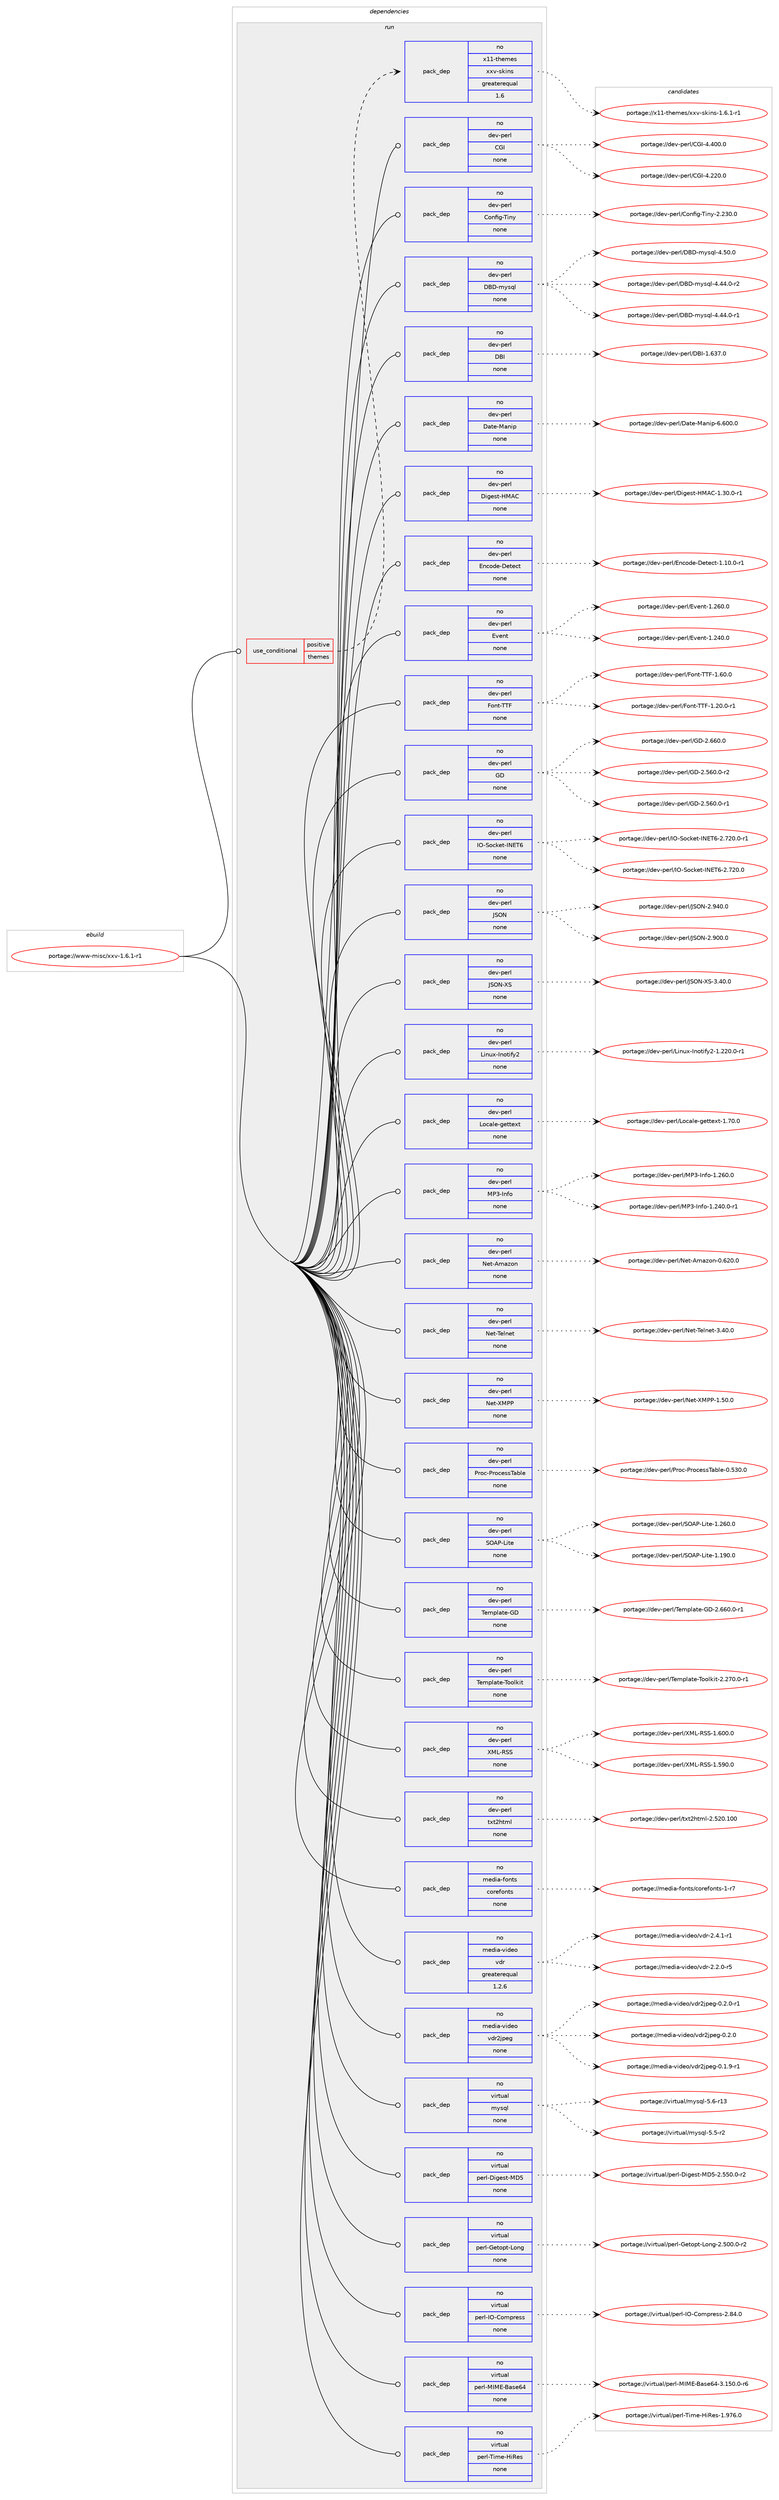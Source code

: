digraph prolog {

# *************
# Graph options
# *************

newrank=true;
concentrate=true;
compound=true;
graph [rankdir=LR,fontname=Helvetica,fontsize=10,ranksep=1.5];#, ranksep=2.5, nodesep=0.2];
edge  [arrowhead=vee];
node  [fontname=Helvetica,fontsize=10];

# **********
# The ebuild
# **********

subgraph cluster_leftcol {
color=gray;
rank=same;
label=<<i>ebuild</i>>;
id [label="portage://www-misc/xxv-1.6.1-r1", color=red, width=4, href="../www-misc/xxv-1.6.1-r1.svg"];
}

# ****************
# The dependencies
# ****************

subgraph cluster_midcol {
color=gray;
label=<<i>dependencies</i>>;
subgraph cluster_compile {
fillcolor="#eeeeee";
style=filled;
label=<<i>compile</i>>;
}
subgraph cluster_compileandrun {
fillcolor="#eeeeee";
style=filled;
label=<<i>compile and run</i>>;
}
subgraph cluster_run {
fillcolor="#eeeeee";
style=filled;
label=<<i>run</i>>;
subgraph cond3449 {
dependency21620 [label=<<TABLE BORDER="0" CELLBORDER="1" CELLSPACING="0" CELLPADDING="4"><TR><TD ROWSPAN="3" CELLPADDING="10">use_conditional</TD></TR><TR><TD>positive</TD></TR><TR><TD>themes</TD></TR></TABLE>>, shape=none, color=red];
subgraph pack17751 {
dependency21621 [label=<<TABLE BORDER="0" CELLBORDER="1" CELLSPACING="0" CELLPADDING="4" WIDTH="220"><TR><TD ROWSPAN="6" CELLPADDING="30">pack_dep</TD></TR><TR><TD WIDTH="110">no</TD></TR><TR><TD>x11-themes</TD></TR><TR><TD>xxv-skins</TD></TR><TR><TD>greaterequal</TD></TR><TR><TD>1.6</TD></TR></TABLE>>, shape=none, color=blue];
}
dependency21620:e -> dependency21621:w [weight=20,style="dashed",arrowhead="vee"];
}
id:e -> dependency21620:w [weight=20,style="solid",arrowhead="odot"];
subgraph pack17752 {
dependency21622 [label=<<TABLE BORDER="0" CELLBORDER="1" CELLSPACING="0" CELLPADDING="4" WIDTH="220"><TR><TD ROWSPAN="6" CELLPADDING="30">pack_dep</TD></TR><TR><TD WIDTH="110">no</TD></TR><TR><TD>dev-perl</TD></TR><TR><TD>CGI</TD></TR><TR><TD>none</TD></TR><TR><TD></TD></TR></TABLE>>, shape=none, color=blue];
}
id:e -> dependency21622:w [weight=20,style="solid",arrowhead="odot"];
subgraph pack17753 {
dependency21623 [label=<<TABLE BORDER="0" CELLBORDER="1" CELLSPACING="0" CELLPADDING="4" WIDTH="220"><TR><TD ROWSPAN="6" CELLPADDING="30">pack_dep</TD></TR><TR><TD WIDTH="110">no</TD></TR><TR><TD>dev-perl</TD></TR><TR><TD>Config-Tiny</TD></TR><TR><TD>none</TD></TR><TR><TD></TD></TR></TABLE>>, shape=none, color=blue];
}
id:e -> dependency21623:w [weight=20,style="solid",arrowhead="odot"];
subgraph pack17754 {
dependency21624 [label=<<TABLE BORDER="0" CELLBORDER="1" CELLSPACING="0" CELLPADDING="4" WIDTH="220"><TR><TD ROWSPAN="6" CELLPADDING="30">pack_dep</TD></TR><TR><TD WIDTH="110">no</TD></TR><TR><TD>dev-perl</TD></TR><TR><TD>DBD-mysql</TD></TR><TR><TD>none</TD></TR><TR><TD></TD></TR></TABLE>>, shape=none, color=blue];
}
id:e -> dependency21624:w [weight=20,style="solid",arrowhead="odot"];
subgraph pack17755 {
dependency21625 [label=<<TABLE BORDER="0" CELLBORDER="1" CELLSPACING="0" CELLPADDING="4" WIDTH="220"><TR><TD ROWSPAN="6" CELLPADDING="30">pack_dep</TD></TR><TR><TD WIDTH="110">no</TD></TR><TR><TD>dev-perl</TD></TR><TR><TD>DBI</TD></TR><TR><TD>none</TD></TR><TR><TD></TD></TR></TABLE>>, shape=none, color=blue];
}
id:e -> dependency21625:w [weight=20,style="solid",arrowhead="odot"];
subgraph pack17756 {
dependency21626 [label=<<TABLE BORDER="0" CELLBORDER="1" CELLSPACING="0" CELLPADDING="4" WIDTH="220"><TR><TD ROWSPAN="6" CELLPADDING="30">pack_dep</TD></TR><TR><TD WIDTH="110">no</TD></TR><TR><TD>dev-perl</TD></TR><TR><TD>Date-Manip</TD></TR><TR><TD>none</TD></TR><TR><TD></TD></TR></TABLE>>, shape=none, color=blue];
}
id:e -> dependency21626:w [weight=20,style="solid",arrowhead="odot"];
subgraph pack17757 {
dependency21627 [label=<<TABLE BORDER="0" CELLBORDER="1" CELLSPACING="0" CELLPADDING="4" WIDTH="220"><TR><TD ROWSPAN="6" CELLPADDING="30">pack_dep</TD></TR><TR><TD WIDTH="110">no</TD></TR><TR><TD>dev-perl</TD></TR><TR><TD>Digest-HMAC</TD></TR><TR><TD>none</TD></TR><TR><TD></TD></TR></TABLE>>, shape=none, color=blue];
}
id:e -> dependency21627:w [weight=20,style="solid",arrowhead="odot"];
subgraph pack17758 {
dependency21628 [label=<<TABLE BORDER="0" CELLBORDER="1" CELLSPACING="0" CELLPADDING="4" WIDTH="220"><TR><TD ROWSPAN="6" CELLPADDING="30">pack_dep</TD></TR><TR><TD WIDTH="110">no</TD></TR><TR><TD>dev-perl</TD></TR><TR><TD>Encode-Detect</TD></TR><TR><TD>none</TD></TR><TR><TD></TD></TR></TABLE>>, shape=none, color=blue];
}
id:e -> dependency21628:w [weight=20,style="solid",arrowhead="odot"];
subgraph pack17759 {
dependency21629 [label=<<TABLE BORDER="0" CELLBORDER="1" CELLSPACING="0" CELLPADDING="4" WIDTH="220"><TR><TD ROWSPAN="6" CELLPADDING="30">pack_dep</TD></TR><TR><TD WIDTH="110">no</TD></TR><TR><TD>dev-perl</TD></TR><TR><TD>Event</TD></TR><TR><TD>none</TD></TR><TR><TD></TD></TR></TABLE>>, shape=none, color=blue];
}
id:e -> dependency21629:w [weight=20,style="solid",arrowhead="odot"];
subgraph pack17760 {
dependency21630 [label=<<TABLE BORDER="0" CELLBORDER="1" CELLSPACING="0" CELLPADDING="4" WIDTH="220"><TR><TD ROWSPAN="6" CELLPADDING="30">pack_dep</TD></TR><TR><TD WIDTH="110">no</TD></TR><TR><TD>dev-perl</TD></TR><TR><TD>Font-TTF</TD></TR><TR><TD>none</TD></TR><TR><TD></TD></TR></TABLE>>, shape=none, color=blue];
}
id:e -> dependency21630:w [weight=20,style="solid",arrowhead="odot"];
subgraph pack17761 {
dependency21631 [label=<<TABLE BORDER="0" CELLBORDER="1" CELLSPACING="0" CELLPADDING="4" WIDTH="220"><TR><TD ROWSPAN="6" CELLPADDING="30">pack_dep</TD></TR><TR><TD WIDTH="110">no</TD></TR><TR><TD>dev-perl</TD></TR><TR><TD>GD</TD></TR><TR><TD>none</TD></TR><TR><TD></TD></TR></TABLE>>, shape=none, color=blue];
}
id:e -> dependency21631:w [weight=20,style="solid",arrowhead="odot"];
subgraph pack17762 {
dependency21632 [label=<<TABLE BORDER="0" CELLBORDER="1" CELLSPACING="0" CELLPADDING="4" WIDTH="220"><TR><TD ROWSPAN="6" CELLPADDING="30">pack_dep</TD></TR><TR><TD WIDTH="110">no</TD></TR><TR><TD>dev-perl</TD></TR><TR><TD>IO-Socket-INET6</TD></TR><TR><TD>none</TD></TR><TR><TD></TD></TR></TABLE>>, shape=none, color=blue];
}
id:e -> dependency21632:w [weight=20,style="solid",arrowhead="odot"];
subgraph pack17763 {
dependency21633 [label=<<TABLE BORDER="0" CELLBORDER="1" CELLSPACING="0" CELLPADDING="4" WIDTH="220"><TR><TD ROWSPAN="6" CELLPADDING="30">pack_dep</TD></TR><TR><TD WIDTH="110">no</TD></TR><TR><TD>dev-perl</TD></TR><TR><TD>JSON</TD></TR><TR><TD>none</TD></TR><TR><TD></TD></TR></TABLE>>, shape=none, color=blue];
}
id:e -> dependency21633:w [weight=20,style="solid",arrowhead="odot"];
subgraph pack17764 {
dependency21634 [label=<<TABLE BORDER="0" CELLBORDER="1" CELLSPACING="0" CELLPADDING="4" WIDTH="220"><TR><TD ROWSPAN="6" CELLPADDING="30">pack_dep</TD></TR><TR><TD WIDTH="110">no</TD></TR><TR><TD>dev-perl</TD></TR><TR><TD>JSON-XS</TD></TR><TR><TD>none</TD></TR><TR><TD></TD></TR></TABLE>>, shape=none, color=blue];
}
id:e -> dependency21634:w [weight=20,style="solid",arrowhead="odot"];
subgraph pack17765 {
dependency21635 [label=<<TABLE BORDER="0" CELLBORDER="1" CELLSPACING="0" CELLPADDING="4" WIDTH="220"><TR><TD ROWSPAN="6" CELLPADDING="30">pack_dep</TD></TR><TR><TD WIDTH="110">no</TD></TR><TR><TD>dev-perl</TD></TR><TR><TD>Linux-Inotify2</TD></TR><TR><TD>none</TD></TR><TR><TD></TD></TR></TABLE>>, shape=none, color=blue];
}
id:e -> dependency21635:w [weight=20,style="solid",arrowhead="odot"];
subgraph pack17766 {
dependency21636 [label=<<TABLE BORDER="0" CELLBORDER="1" CELLSPACING="0" CELLPADDING="4" WIDTH="220"><TR><TD ROWSPAN="6" CELLPADDING="30">pack_dep</TD></TR><TR><TD WIDTH="110">no</TD></TR><TR><TD>dev-perl</TD></TR><TR><TD>Locale-gettext</TD></TR><TR><TD>none</TD></TR><TR><TD></TD></TR></TABLE>>, shape=none, color=blue];
}
id:e -> dependency21636:w [weight=20,style="solid",arrowhead="odot"];
subgraph pack17767 {
dependency21637 [label=<<TABLE BORDER="0" CELLBORDER="1" CELLSPACING="0" CELLPADDING="4" WIDTH="220"><TR><TD ROWSPAN="6" CELLPADDING="30">pack_dep</TD></TR><TR><TD WIDTH="110">no</TD></TR><TR><TD>dev-perl</TD></TR><TR><TD>MP3-Info</TD></TR><TR><TD>none</TD></TR><TR><TD></TD></TR></TABLE>>, shape=none, color=blue];
}
id:e -> dependency21637:w [weight=20,style="solid",arrowhead="odot"];
subgraph pack17768 {
dependency21638 [label=<<TABLE BORDER="0" CELLBORDER="1" CELLSPACING="0" CELLPADDING="4" WIDTH="220"><TR><TD ROWSPAN="6" CELLPADDING="30">pack_dep</TD></TR><TR><TD WIDTH="110">no</TD></TR><TR><TD>dev-perl</TD></TR><TR><TD>Net-Amazon</TD></TR><TR><TD>none</TD></TR><TR><TD></TD></TR></TABLE>>, shape=none, color=blue];
}
id:e -> dependency21638:w [weight=20,style="solid",arrowhead="odot"];
subgraph pack17769 {
dependency21639 [label=<<TABLE BORDER="0" CELLBORDER="1" CELLSPACING="0" CELLPADDING="4" WIDTH="220"><TR><TD ROWSPAN="6" CELLPADDING="30">pack_dep</TD></TR><TR><TD WIDTH="110">no</TD></TR><TR><TD>dev-perl</TD></TR><TR><TD>Net-Telnet</TD></TR><TR><TD>none</TD></TR><TR><TD></TD></TR></TABLE>>, shape=none, color=blue];
}
id:e -> dependency21639:w [weight=20,style="solid",arrowhead="odot"];
subgraph pack17770 {
dependency21640 [label=<<TABLE BORDER="0" CELLBORDER="1" CELLSPACING="0" CELLPADDING="4" WIDTH="220"><TR><TD ROWSPAN="6" CELLPADDING="30">pack_dep</TD></TR><TR><TD WIDTH="110">no</TD></TR><TR><TD>dev-perl</TD></TR><TR><TD>Net-XMPP</TD></TR><TR><TD>none</TD></TR><TR><TD></TD></TR></TABLE>>, shape=none, color=blue];
}
id:e -> dependency21640:w [weight=20,style="solid",arrowhead="odot"];
subgraph pack17771 {
dependency21641 [label=<<TABLE BORDER="0" CELLBORDER="1" CELLSPACING="0" CELLPADDING="4" WIDTH="220"><TR><TD ROWSPAN="6" CELLPADDING="30">pack_dep</TD></TR><TR><TD WIDTH="110">no</TD></TR><TR><TD>dev-perl</TD></TR><TR><TD>Proc-ProcessTable</TD></TR><TR><TD>none</TD></TR><TR><TD></TD></TR></TABLE>>, shape=none, color=blue];
}
id:e -> dependency21641:w [weight=20,style="solid",arrowhead="odot"];
subgraph pack17772 {
dependency21642 [label=<<TABLE BORDER="0" CELLBORDER="1" CELLSPACING="0" CELLPADDING="4" WIDTH="220"><TR><TD ROWSPAN="6" CELLPADDING="30">pack_dep</TD></TR><TR><TD WIDTH="110">no</TD></TR><TR><TD>dev-perl</TD></TR><TR><TD>SOAP-Lite</TD></TR><TR><TD>none</TD></TR><TR><TD></TD></TR></TABLE>>, shape=none, color=blue];
}
id:e -> dependency21642:w [weight=20,style="solid",arrowhead="odot"];
subgraph pack17773 {
dependency21643 [label=<<TABLE BORDER="0" CELLBORDER="1" CELLSPACING="0" CELLPADDING="4" WIDTH="220"><TR><TD ROWSPAN="6" CELLPADDING="30">pack_dep</TD></TR><TR><TD WIDTH="110">no</TD></TR><TR><TD>dev-perl</TD></TR><TR><TD>Template-GD</TD></TR><TR><TD>none</TD></TR><TR><TD></TD></TR></TABLE>>, shape=none, color=blue];
}
id:e -> dependency21643:w [weight=20,style="solid",arrowhead="odot"];
subgraph pack17774 {
dependency21644 [label=<<TABLE BORDER="0" CELLBORDER="1" CELLSPACING="0" CELLPADDING="4" WIDTH="220"><TR><TD ROWSPAN="6" CELLPADDING="30">pack_dep</TD></TR><TR><TD WIDTH="110">no</TD></TR><TR><TD>dev-perl</TD></TR><TR><TD>Template-Toolkit</TD></TR><TR><TD>none</TD></TR><TR><TD></TD></TR></TABLE>>, shape=none, color=blue];
}
id:e -> dependency21644:w [weight=20,style="solid",arrowhead="odot"];
subgraph pack17775 {
dependency21645 [label=<<TABLE BORDER="0" CELLBORDER="1" CELLSPACING="0" CELLPADDING="4" WIDTH="220"><TR><TD ROWSPAN="6" CELLPADDING="30">pack_dep</TD></TR><TR><TD WIDTH="110">no</TD></TR><TR><TD>dev-perl</TD></TR><TR><TD>XML-RSS</TD></TR><TR><TD>none</TD></TR><TR><TD></TD></TR></TABLE>>, shape=none, color=blue];
}
id:e -> dependency21645:w [weight=20,style="solid",arrowhead="odot"];
subgraph pack17776 {
dependency21646 [label=<<TABLE BORDER="0" CELLBORDER="1" CELLSPACING="0" CELLPADDING="4" WIDTH="220"><TR><TD ROWSPAN="6" CELLPADDING="30">pack_dep</TD></TR><TR><TD WIDTH="110">no</TD></TR><TR><TD>dev-perl</TD></TR><TR><TD>txt2html</TD></TR><TR><TD>none</TD></TR><TR><TD></TD></TR></TABLE>>, shape=none, color=blue];
}
id:e -> dependency21646:w [weight=20,style="solid",arrowhead="odot"];
subgraph pack17777 {
dependency21647 [label=<<TABLE BORDER="0" CELLBORDER="1" CELLSPACING="0" CELLPADDING="4" WIDTH="220"><TR><TD ROWSPAN="6" CELLPADDING="30">pack_dep</TD></TR><TR><TD WIDTH="110">no</TD></TR><TR><TD>media-fonts</TD></TR><TR><TD>corefonts</TD></TR><TR><TD>none</TD></TR><TR><TD></TD></TR></TABLE>>, shape=none, color=blue];
}
id:e -> dependency21647:w [weight=20,style="solid",arrowhead="odot"];
subgraph pack17778 {
dependency21648 [label=<<TABLE BORDER="0" CELLBORDER="1" CELLSPACING="0" CELLPADDING="4" WIDTH="220"><TR><TD ROWSPAN="6" CELLPADDING="30">pack_dep</TD></TR><TR><TD WIDTH="110">no</TD></TR><TR><TD>media-video</TD></TR><TR><TD>vdr</TD></TR><TR><TD>greaterequal</TD></TR><TR><TD>1.2.6</TD></TR></TABLE>>, shape=none, color=blue];
}
id:e -> dependency21648:w [weight=20,style="solid",arrowhead="odot"];
subgraph pack17779 {
dependency21649 [label=<<TABLE BORDER="0" CELLBORDER="1" CELLSPACING="0" CELLPADDING="4" WIDTH="220"><TR><TD ROWSPAN="6" CELLPADDING="30">pack_dep</TD></TR><TR><TD WIDTH="110">no</TD></TR><TR><TD>media-video</TD></TR><TR><TD>vdr2jpeg</TD></TR><TR><TD>none</TD></TR><TR><TD></TD></TR></TABLE>>, shape=none, color=blue];
}
id:e -> dependency21649:w [weight=20,style="solid",arrowhead="odot"];
subgraph pack17780 {
dependency21650 [label=<<TABLE BORDER="0" CELLBORDER="1" CELLSPACING="0" CELLPADDING="4" WIDTH="220"><TR><TD ROWSPAN="6" CELLPADDING="30">pack_dep</TD></TR><TR><TD WIDTH="110">no</TD></TR><TR><TD>virtual</TD></TR><TR><TD>mysql</TD></TR><TR><TD>none</TD></TR><TR><TD></TD></TR></TABLE>>, shape=none, color=blue];
}
id:e -> dependency21650:w [weight=20,style="solid",arrowhead="odot"];
subgraph pack17781 {
dependency21651 [label=<<TABLE BORDER="0" CELLBORDER="1" CELLSPACING="0" CELLPADDING="4" WIDTH="220"><TR><TD ROWSPAN="6" CELLPADDING="30">pack_dep</TD></TR><TR><TD WIDTH="110">no</TD></TR><TR><TD>virtual</TD></TR><TR><TD>perl-Digest-MD5</TD></TR><TR><TD>none</TD></TR><TR><TD></TD></TR></TABLE>>, shape=none, color=blue];
}
id:e -> dependency21651:w [weight=20,style="solid",arrowhead="odot"];
subgraph pack17782 {
dependency21652 [label=<<TABLE BORDER="0" CELLBORDER="1" CELLSPACING="0" CELLPADDING="4" WIDTH="220"><TR><TD ROWSPAN="6" CELLPADDING="30">pack_dep</TD></TR><TR><TD WIDTH="110">no</TD></TR><TR><TD>virtual</TD></TR><TR><TD>perl-Getopt-Long</TD></TR><TR><TD>none</TD></TR><TR><TD></TD></TR></TABLE>>, shape=none, color=blue];
}
id:e -> dependency21652:w [weight=20,style="solid",arrowhead="odot"];
subgraph pack17783 {
dependency21653 [label=<<TABLE BORDER="0" CELLBORDER="1" CELLSPACING="0" CELLPADDING="4" WIDTH="220"><TR><TD ROWSPAN="6" CELLPADDING="30">pack_dep</TD></TR><TR><TD WIDTH="110">no</TD></TR><TR><TD>virtual</TD></TR><TR><TD>perl-IO-Compress</TD></TR><TR><TD>none</TD></TR><TR><TD></TD></TR></TABLE>>, shape=none, color=blue];
}
id:e -> dependency21653:w [weight=20,style="solid",arrowhead="odot"];
subgraph pack17784 {
dependency21654 [label=<<TABLE BORDER="0" CELLBORDER="1" CELLSPACING="0" CELLPADDING="4" WIDTH="220"><TR><TD ROWSPAN="6" CELLPADDING="30">pack_dep</TD></TR><TR><TD WIDTH="110">no</TD></TR><TR><TD>virtual</TD></TR><TR><TD>perl-MIME-Base64</TD></TR><TR><TD>none</TD></TR><TR><TD></TD></TR></TABLE>>, shape=none, color=blue];
}
id:e -> dependency21654:w [weight=20,style="solid",arrowhead="odot"];
subgraph pack17785 {
dependency21655 [label=<<TABLE BORDER="0" CELLBORDER="1" CELLSPACING="0" CELLPADDING="4" WIDTH="220"><TR><TD ROWSPAN="6" CELLPADDING="30">pack_dep</TD></TR><TR><TD WIDTH="110">no</TD></TR><TR><TD>virtual</TD></TR><TR><TD>perl-Time-HiRes</TD></TR><TR><TD>none</TD></TR><TR><TD></TD></TR></TABLE>>, shape=none, color=blue];
}
id:e -> dependency21655:w [weight=20,style="solid",arrowhead="odot"];
}
}

# **************
# The candidates
# **************

subgraph cluster_choices {
rank=same;
color=gray;
label=<<i>candidates</i>>;

subgraph choice17751 {
color=black;
nodesep=1;
choice12049494511610410110910111547120120118451151071051101154549465446494511449 [label="portage://x11-themes/xxv-skins-1.6.1-r1", color=red, width=4,href="../x11-themes/xxv-skins-1.6.1-r1.svg"];
dependency21621:e -> choice12049494511610410110910111547120120118451151071051101154549465446494511449:w [style=dotted,weight="100"];
}
subgraph choice17752 {
color=black;
nodesep=1;
choice10010111845112101114108476771734552465248484648 [label="portage://dev-perl/CGI-4.400.0", color=red, width=4,href="../dev-perl/CGI-4.400.0.svg"];
choice10010111845112101114108476771734552465050484648 [label="portage://dev-perl/CGI-4.220.0", color=red, width=4,href="../dev-perl/CGI-4.220.0.svg"];
dependency21622:e -> choice10010111845112101114108476771734552465248484648:w [style=dotted,weight="100"];
dependency21622:e -> choice10010111845112101114108476771734552465050484648:w [style=dotted,weight="100"];
}
subgraph choice17753 {
color=black;
nodesep=1;
choice10010111845112101114108476711111010210510345841051101214550465051484648 [label="portage://dev-perl/Config-Tiny-2.230.0", color=red, width=4,href="../dev-perl/Config-Tiny-2.230.0.svg"];
dependency21623:e -> choice10010111845112101114108476711111010210510345841051101214550465051484648:w [style=dotted,weight="100"];
}
subgraph choice17754 {
color=black;
nodesep=1;
choice10010111845112101114108476866684510912111511310845524653484648 [label="portage://dev-perl/DBD-mysql-4.50.0", color=red, width=4,href="../dev-perl/DBD-mysql-4.50.0.svg"];
choice100101118451121011141084768666845109121115113108455246525246484511450 [label="portage://dev-perl/DBD-mysql-4.44.0-r2", color=red, width=4,href="../dev-perl/DBD-mysql-4.44.0-r2.svg"];
choice100101118451121011141084768666845109121115113108455246525246484511449 [label="portage://dev-perl/DBD-mysql-4.44.0-r1", color=red, width=4,href="../dev-perl/DBD-mysql-4.44.0-r1.svg"];
dependency21624:e -> choice10010111845112101114108476866684510912111511310845524653484648:w [style=dotted,weight="100"];
dependency21624:e -> choice100101118451121011141084768666845109121115113108455246525246484511450:w [style=dotted,weight="100"];
dependency21624:e -> choice100101118451121011141084768666845109121115113108455246525246484511449:w [style=dotted,weight="100"];
}
subgraph choice17755 {
color=black;
nodesep=1;
choice10010111845112101114108476866734549465451554648 [label="portage://dev-perl/DBI-1.637.0", color=red, width=4,href="../dev-perl/DBI-1.637.0.svg"];
dependency21625:e -> choice10010111845112101114108476866734549465451554648:w [style=dotted,weight="100"];
}
subgraph choice17756 {
color=black;
nodesep=1;
choice100101118451121011141084768971161014577971101051124554465448484648 [label="portage://dev-perl/Date-Manip-6.600.0", color=red, width=4,href="../dev-perl/Date-Manip-6.600.0.svg"];
dependency21626:e -> choice100101118451121011141084768971161014577971101051124554465448484648:w [style=dotted,weight="100"];
}
subgraph choice17757 {
color=black;
nodesep=1;
choice1001011184511210111410847681051031011151164572776567454946514846484511449 [label="portage://dev-perl/Digest-HMAC-1.30.0-r1", color=red, width=4,href="../dev-perl/Digest-HMAC-1.30.0-r1.svg"];
dependency21627:e -> choice1001011184511210111410847681051031011151164572776567454946514846484511449:w [style=dotted,weight="100"];
}
subgraph choice17758 {
color=black;
nodesep=1;
choice10010111845112101114108476911099111100101456810111610199116454946494846484511449 [label="portage://dev-perl/Encode-Detect-1.10.0-r1", color=red, width=4,href="../dev-perl/Encode-Detect-1.10.0-r1.svg"];
dependency21628:e -> choice10010111845112101114108476911099111100101456810111610199116454946494846484511449:w [style=dotted,weight="100"];
}
subgraph choice17759 {
color=black;
nodesep=1;
choice1001011184511210111410847691181011101164549465054484648 [label="portage://dev-perl/Event-1.260.0", color=red, width=4,href="../dev-perl/Event-1.260.0.svg"];
choice1001011184511210111410847691181011101164549465052484648 [label="portage://dev-perl/Event-1.240.0", color=red, width=4,href="../dev-perl/Event-1.240.0.svg"];
dependency21629:e -> choice1001011184511210111410847691181011101164549465054484648:w [style=dotted,weight="100"];
dependency21629:e -> choice1001011184511210111410847691181011101164549465052484648:w [style=dotted,weight="100"];
}
subgraph choice17760 {
color=black;
nodesep=1;
choice1001011184511210111410847701111101164584847045494654484648 [label="portage://dev-perl/Font-TTF-1.60.0", color=red, width=4,href="../dev-perl/Font-TTF-1.60.0.svg"];
choice10010111845112101114108477011111011645848470454946504846484511449 [label="portage://dev-perl/Font-TTF-1.20.0-r1", color=red, width=4,href="../dev-perl/Font-TTF-1.20.0-r1.svg"];
dependency21630:e -> choice1001011184511210111410847701111101164584847045494654484648:w [style=dotted,weight="100"];
dependency21630:e -> choice10010111845112101114108477011111011645848470454946504846484511449:w [style=dotted,weight="100"];
}
subgraph choice17761 {
color=black;
nodesep=1;
choice100101118451121011141084771684550465454484648 [label="portage://dev-perl/GD-2.660.0", color=red, width=4,href="../dev-perl/GD-2.660.0.svg"];
choice1001011184511210111410847716845504653544846484511450 [label="portage://dev-perl/GD-2.560.0-r2", color=red, width=4,href="../dev-perl/GD-2.560.0-r2.svg"];
choice1001011184511210111410847716845504653544846484511449 [label="portage://dev-perl/GD-2.560.0-r1", color=red, width=4,href="../dev-perl/GD-2.560.0-r1.svg"];
dependency21631:e -> choice100101118451121011141084771684550465454484648:w [style=dotted,weight="100"];
dependency21631:e -> choice1001011184511210111410847716845504653544846484511450:w [style=dotted,weight="100"];
dependency21631:e -> choice1001011184511210111410847716845504653544846484511449:w [style=dotted,weight="100"];
}
subgraph choice17762 {
color=black;
nodesep=1;
choice1001011184511210111410847737945831119910710111645737869845445504655504846484511449 [label="portage://dev-perl/IO-Socket-INET6-2.720.0-r1", color=red, width=4,href="../dev-perl/IO-Socket-INET6-2.720.0-r1.svg"];
choice100101118451121011141084773794583111991071011164573786984544550465550484648 [label="portage://dev-perl/IO-Socket-INET6-2.720.0", color=red, width=4,href="../dev-perl/IO-Socket-INET6-2.720.0.svg"];
dependency21632:e -> choice1001011184511210111410847737945831119910710111645737869845445504655504846484511449:w [style=dotted,weight="100"];
dependency21632:e -> choice100101118451121011141084773794583111991071011164573786984544550465550484648:w [style=dotted,weight="100"];
}
subgraph choice17763 {
color=black;
nodesep=1;
choice1001011184511210111410847748379784550465752484648 [label="portage://dev-perl/JSON-2.940.0", color=red, width=4,href="../dev-perl/JSON-2.940.0.svg"];
choice1001011184511210111410847748379784550465748484648 [label="portage://dev-perl/JSON-2.900.0", color=red, width=4,href="../dev-perl/JSON-2.900.0.svg"];
dependency21633:e -> choice1001011184511210111410847748379784550465752484648:w [style=dotted,weight="100"];
dependency21633:e -> choice1001011184511210111410847748379784550465748484648:w [style=dotted,weight="100"];
}
subgraph choice17764 {
color=black;
nodesep=1;
choice10010111845112101114108477483797845888345514652484648 [label="portage://dev-perl/JSON-XS-3.40.0", color=red, width=4,href="../dev-perl/JSON-XS-3.40.0.svg"];
dependency21634:e -> choice10010111845112101114108477483797845888345514652484648:w [style=dotted,weight="100"];
}
subgraph choice17765 {
color=black;
nodesep=1;
choice10010111845112101114108477610511011712045731101111161051021215045494650504846484511449 [label="portage://dev-perl/Linux-Inotify2-1.220.0-r1", color=red, width=4,href="../dev-perl/Linux-Inotify2-1.220.0-r1.svg"];
dependency21635:e -> choice10010111845112101114108477610511011712045731101111161051021215045494650504846484511449:w [style=dotted,weight="100"];
}
subgraph choice17766 {
color=black;
nodesep=1;
choice10010111845112101114108477611199971081014510310111611610112011645494655484648 [label="portage://dev-perl/Locale-gettext-1.70.0", color=red, width=4,href="../dev-perl/Locale-gettext-1.70.0.svg"];
dependency21636:e -> choice10010111845112101114108477611199971081014510310111611610112011645494655484648:w [style=dotted,weight="100"];
}
subgraph choice17767 {
color=black;
nodesep=1;
choice100101118451121011141084777805145731101021114549465054484648 [label="portage://dev-perl/MP3-Info-1.260.0", color=red, width=4,href="../dev-perl/MP3-Info-1.260.0.svg"];
choice1001011184511210111410847778051457311010211145494650524846484511449 [label="portage://dev-perl/MP3-Info-1.240.0-r1", color=red, width=4,href="../dev-perl/MP3-Info-1.240.0-r1.svg"];
dependency21637:e -> choice100101118451121011141084777805145731101021114549465054484648:w [style=dotted,weight="100"];
dependency21637:e -> choice1001011184511210111410847778051457311010211145494650524846484511449:w [style=dotted,weight="100"];
}
subgraph choice17768 {
color=black;
nodesep=1;
choice1001011184511210111410847781011164565109971221111104548465450484648 [label="portage://dev-perl/Net-Amazon-0.620.0", color=red, width=4,href="../dev-perl/Net-Amazon-0.620.0.svg"];
dependency21638:e -> choice1001011184511210111410847781011164565109971221111104548465450484648:w [style=dotted,weight="100"];
}
subgraph choice17769 {
color=black;
nodesep=1;
choice100101118451121011141084778101116458410110811010111645514652484648 [label="portage://dev-perl/Net-Telnet-3.40.0", color=red, width=4,href="../dev-perl/Net-Telnet-3.40.0.svg"];
dependency21639:e -> choice100101118451121011141084778101116458410110811010111645514652484648:w [style=dotted,weight="100"];
}
subgraph choice17770 {
color=black;
nodesep=1;
choice100101118451121011141084778101116458877808045494653484648 [label="portage://dev-perl/Net-XMPP-1.50.0", color=red, width=4,href="../dev-perl/Net-XMPP-1.50.0.svg"];
dependency21640:e -> choice100101118451121011141084778101116458877808045494653484648:w [style=dotted,weight="100"];
}
subgraph choice17771 {
color=black;
nodesep=1;
choice100101118451121011141084780114111994580114111991011151158497981081014548465351484648 [label="portage://dev-perl/Proc-ProcessTable-0.530.0", color=red, width=4,href="../dev-perl/Proc-ProcessTable-0.530.0.svg"];
dependency21641:e -> choice100101118451121011141084780114111994580114111991011151158497981081014548465351484648:w [style=dotted,weight="100"];
}
subgraph choice17772 {
color=black;
nodesep=1;
choice10010111845112101114108478379658045761051161014549465054484648 [label="portage://dev-perl/SOAP-Lite-1.260.0", color=red, width=4,href="../dev-perl/SOAP-Lite-1.260.0.svg"];
choice10010111845112101114108478379658045761051161014549464957484648 [label="portage://dev-perl/SOAP-Lite-1.190.0", color=red, width=4,href="../dev-perl/SOAP-Lite-1.190.0.svg"];
dependency21642:e -> choice10010111845112101114108478379658045761051161014549465054484648:w [style=dotted,weight="100"];
dependency21642:e -> choice10010111845112101114108478379658045761051161014549464957484648:w [style=dotted,weight="100"];
}
subgraph choice17773 {
color=black;
nodesep=1;
choice1001011184511210111410847841011091121089711610145716845504654544846484511449 [label="portage://dev-perl/Template-GD-2.660.0-r1", color=red, width=4,href="../dev-perl/Template-GD-2.660.0-r1.svg"];
dependency21643:e -> choice1001011184511210111410847841011091121089711610145716845504654544846484511449:w [style=dotted,weight="100"];
}
subgraph choice17774 {
color=black;
nodesep=1;
choice10010111845112101114108478410110911210897116101458411111110810710511645504650554846484511449 [label="portage://dev-perl/Template-Toolkit-2.270.0-r1", color=red, width=4,href="../dev-perl/Template-Toolkit-2.270.0-r1.svg"];
dependency21644:e -> choice10010111845112101114108478410110911210897116101458411111110810710511645504650554846484511449:w [style=dotted,weight="100"];
}
subgraph choice17775 {
color=black;
nodesep=1;
choice1001011184511210111410847887776458283834549465448484648 [label="portage://dev-perl/XML-RSS-1.600.0", color=red, width=4,href="../dev-perl/XML-RSS-1.600.0.svg"];
choice1001011184511210111410847887776458283834549465357484648 [label="portage://dev-perl/XML-RSS-1.590.0", color=red, width=4,href="../dev-perl/XML-RSS-1.590.0.svg"];
dependency21645:e -> choice1001011184511210111410847887776458283834549465448484648:w [style=dotted,weight="100"];
dependency21645:e -> choice1001011184511210111410847887776458283834549465357484648:w [style=dotted,weight="100"];
}
subgraph choice17776 {
color=black;
nodesep=1;
choice10010111845112101114108471161201165010411610910845504653504846494848 [label="portage://dev-perl/txt2html-2.520.100", color=red, width=4,href="../dev-perl/txt2html-2.520.100.svg"];
dependency21646:e -> choice10010111845112101114108471161201165010411610910845504653504846494848:w [style=dotted,weight="100"];
}
subgraph choice17777 {
color=black;
nodesep=1;
choice1091011001059745102111110116115479911111410110211111011611545494511455 [label="portage://media-fonts/corefonts-1-r7", color=red, width=4,href="../media-fonts/corefonts-1-r7.svg"];
dependency21647:e -> choice1091011001059745102111110116115479911111410110211111011611545494511455:w [style=dotted,weight="100"];
}
subgraph choice17778 {
color=black;
nodesep=1;
choice1091011001059745118105100101111471181001144550465246494511449 [label="portage://media-video/vdr-2.4.1-r1", color=red, width=4,href="../media-video/vdr-2.4.1-r1.svg"];
choice1091011001059745118105100101111471181001144550465046484511453 [label="portage://media-video/vdr-2.2.0-r5", color=red, width=4,href="../media-video/vdr-2.2.0-r5.svg"];
dependency21648:e -> choice1091011001059745118105100101111471181001144550465246494511449:w [style=dotted,weight="100"];
dependency21648:e -> choice1091011001059745118105100101111471181001144550465046484511453:w [style=dotted,weight="100"];
}
subgraph choice17779 {
color=black;
nodesep=1;
choice109101100105974511810510010111147118100114501061121011034548465046484511449 [label="portage://media-video/vdr2jpeg-0.2.0-r1", color=red, width=4,href="../media-video/vdr2jpeg-0.2.0-r1.svg"];
choice10910110010597451181051001011114711810011450106112101103454846504648 [label="portage://media-video/vdr2jpeg-0.2.0", color=red, width=4,href="../media-video/vdr2jpeg-0.2.0.svg"];
choice109101100105974511810510010111147118100114501061121011034548464946574511449 [label="portage://media-video/vdr2jpeg-0.1.9-r1", color=red, width=4,href="../media-video/vdr2jpeg-0.1.9-r1.svg"];
dependency21649:e -> choice109101100105974511810510010111147118100114501061121011034548465046484511449:w [style=dotted,weight="100"];
dependency21649:e -> choice10910110010597451181051001011114711810011450106112101103454846504648:w [style=dotted,weight="100"];
dependency21649:e -> choice109101100105974511810510010111147118100114501061121011034548464946574511449:w [style=dotted,weight="100"];
}
subgraph choice17780 {
color=black;
nodesep=1;
choice118105114116117971084710912111511310845534654451144951 [label="portage://virtual/mysql-5.6-r13", color=red, width=4,href="../virtual/mysql-5.6-r13.svg"];
choice1181051141161179710847109121115113108455346534511450 [label="portage://virtual/mysql-5.5-r2", color=red, width=4,href="../virtual/mysql-5.5-r2.svg"];
dependency21650:e -> choice118105114116117971084710912111511310845534654451144951:w [style=dotted,weight="100"];
dependency21650:e -> choice1181051141161179710847109121115113108455346534511450:w [style=dotted,weight="100"];
}
subgraph choice17781 {
color=black;
nodesep=1;
choice118105114116117971084711210111410845681051031011151164577685345504653534846484511450 [label="portage://virtual/perl-Digest-MD5-2.550.0-r2", color=red, width=4,href="../virtual/perl-Digest-MD5-2.550.0-r2.svg"];
dependency21651:e -> choice118105114116117971084711210111410845681051031011151164577685345504653534846484511450:w [style=dotted,weight="100"];
}
subgraph choice17782 {
color=black;
nodesep=1;
choice11810511411611797108471121011141084571101116111112116457611111010345504653484846484511450 [label="portage://virtual/perl-Getopt-Long-2.500.0-r2", color=red, width=4,href="../virtual/perl-Getopt-Long-2.500.0-r2.svg"];
dependency21652:e -> choice11810511411611797108471121011141084571101116111112116457611111010345504653484846484511450:w [style=dotted,weight="100"];
}
subgraph choice17783 {
color=black;
nodesep=1;
choice1181051141161179710847112101114108457379456711110911211410111511545504656524648 [label="portage://virtual/perl-IO-Compress-2.84.0", color=red, width=4,href="../virtual/perl-IO-Compress-2.84.0.svg"];
dependency21653:e -> choice1181051141161179710847112101114108457379456711110911211410111511545504656524648:w [style=dotted,weight="100"];
}
subgraph choice17784 {
color=black;
nodesep=1;
choice11810511411611797108471121011141084577737769456697115101545245514649534846484511454 [label="portage://virtual/perl-MIME-Base64-3.150.0-r6", color=red, width=4,href="../virtual/perl-MIME-Base64-3.150.0-r6.svg"];
dependency21654:e -> choice11810511411611797108471121011141084577737769456697115101545245514649534846484511454:w [style=dotted,weight="100"];
}
subgraph choice17785 {
color=black;
nodesep=1;
choice118105114116117971084711210111410845841051091014572105821011154549465755544648 [label="portage://virtual/perl-Time-HiRes-1.976.0", color=red, width=4,href="../virtual/perl-Time-HiRes-1.976.0.svg"];
dependency21655:e -> choice118105114116117971084711210111410845841051091014572105821011154549465755544648:w [style=dotted,weight="100"];
}
}

}
